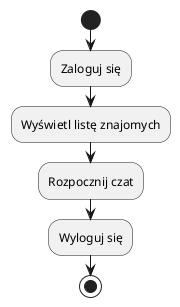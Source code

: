 @startuml
'https://plantuml.com/activity-diagram-beta

start
:Zaloguj się;
:Wyświetl listę znajomych;
:Rozpocznij czat;
:Wyloguj się;
stop


@enduml
